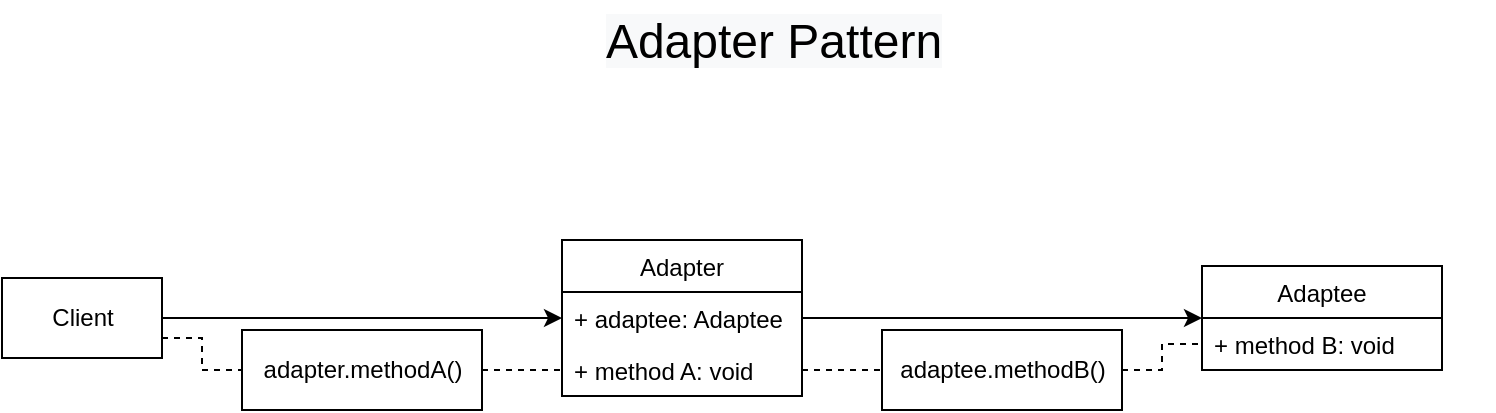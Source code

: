 <mxfile version="15.2.5" type="device"><diagram id="QzEavo6StVtK8z_jMaVd" name="第1頁"><mxGraphModel dx="1086" dy="806" grid="1" gridSize="10" guides="1" tooltips="1" connect="1" arrows="1" fold="1" page="1" pageScale="1" pageWidth="827" pageHeight="1169" math="0" shadow="0"><root><mxCell id="0"/><mxCell id="1" parent="0"/><mxCell id="r6YM3UfzofcWiN_XlKgI-2" value="&lt;span style=&quot;color: rgb(0, 0, 0); font-family: helvetica; font-size: 24px; font-style: normal; font-weight: 400; letter-spacing: normal; text-indent: 0px; text-transform: none; word-spacing: 0px; background-color: rgb(248, 249, 250); display: inline; float: none;&quot;&gt;Adapter Pattern&lt;/span&gt;" style="text;whiteSpace=wrap;html=1;align=center;fontSize=24;" vertex="1" parent="1"><mxGeometry x="80" y="120" width="720" height="30" as="geometry"/></mxCell><mxCell id="r6YM3UfzofcWiN_XlKgI-3" value="Adapter" style="swimlane;fontStyle=0;childLayout=stackLayout;horizontal=1;startSize=26;fillColor=none;horizontalStack=0;resizeParent=1;resizeParentMax=0;resizeLast=0;collapsible=1;marginBottom=0;fontSize=12;align=center;" vertex="1" parent="1"><mxGeometry x="334" y="240" width="120" height="78" as="geometry"/></mxCell><mxCell id="r6YM3UfzofcWiN_XlKgI-16" value="+ adaptee: Adaptee" style="text;strokeColor=none;fillColor=none;align=left;verticalAlign=top;spacingLeft=4;spacingRight=4;overflow=hidden;rotatable=0;points=[[0,0.5],[1,0.5]];portConstraint=eastwest;fontSize=12;" vertex="1" parent="r6YM3UfzofcWiN_XlKgI-3"><mxGeometry y="26" width="120" height="26" as="geometry"/></mxCell><mxCell id="r6YM3UfzofcWiN_XlKgI-6" value="+ method A: void" style="text;strokeColor=none;fillColor=none;align=left;verticalAlign=top;spacingLeft=4;spacingRight=4;overflow=hidden;rotatable=0;points=[[0,0.5],[1,0.5]];portConstraint=eastwest;" vertex="1" parent="r6YM3UfzofcWiN_XlKgI-3"><mxGeometry y="52" width="120" height="26" as="geometry"/></mxCell><mxCell id="r6YM3UfzofcWiN_XlKgI-19" style="edgeStyle=orthogonalEdgeStyle;rounded=0;orthogonalLoop=1;jettySize=auto;html=1;exitX=1;exitY=0.5;exitDx=0;exitDy=0;fontSize=12;" edge="1" parent="1" source="r6YM3UfzofcWiN_XlKgI-12" target="r6YM3UfzofcWiN_XlKgI-3"><mxGeometry relative="1" as="geometry"/></mxCell><mxCell id="r6YM3UfzofcWiN_XlKgI-22" style="edgeStyle=orthogonalEdgeStyle;rounded=0;orthogonalLoop=1;jettySize=auto;html=1;dashed=1;fontSize=12;endArrow=none;endFill=0;exitX=1;exitY=0.75;exitDx=0;exitDy=0;" edge="1" parent="1" source="r6YM3UfzofcWiN_XlKgI-12" target="r6YM3UfzofcWiN_XlKgI-18"><mxGeometry relative="1" as="geometry"/></mxCell><mxCell id="r6YM3UfzofcWiN_XlKgI-12" value="Client" style="html=1;fontSize=12;align=center;" vertex="1" parent="1"><mxGeometry x="54" y="259" width="80" height="40" as="geometry"/></mxCell><mxCell id="r6YM3UfzofcWiN_XlKgI-13" value="Adaptee" style="swimlane;fontStyle=0;childLayout=stackLayout;horizontal=1;startSize=26;fillColor=none;horizontalStack=0;resizeParent=1;resizeParentMax=0;resizeLast=0;collapsible=1;marginBottom=0;fontSize=12;align=center;" vertex="1" parent="1"><mxGeometry x="654" y="253" width="120" height="52" as="geometry"/></mxCell><mxCell id="r6YM3UfzofcWiN_XlKgI-14" value="+ method B: void" style="text;strokeColor=none;fillColor=none;align=left;verticalAlign=top;spacingLeft=4;spacingRight=4;overflow=hidden;rotatable=0;points=[[0,0.5],[1,0.5]];portConstraint=eastwest;" vertex="1" parent="r6YM3UfzofcWiN_XlKgI-13"><mxGeometry y="26" width="120" height="26" as="geometry"/></mxCell><mxCell id="r6YM3UfzofcWiN_XlKgI-21" style="edgeStyle=orthogonalEdgeStyle;rounded=0;orthogonalLoop=1;jettySize=auto;html=1;exitX=1;exitY=0.5;exitDx=0;exitDy=0;entryX=0;entryY=0.5;entryDx=0;entryDy=0;fontSize=12;dashed=1;endArrow=none;endFill=0;" edge="1" parent="1" source="r6YM3UfzofcWiN_XlKgI-15" target="r6YM3UfzofcWiN_XlKgI-14"><mxGeometry relative="1" as="geometry"/></mxCell><mxCell id="r6YM3UfzofcWiN_XlKgI-15" value="adaptee.methodB()" style="html=1;fontSize=12;align=center;" vertex="1" parent="1"><mxGeometry x="494" y="285" width="120" height="40" as="geometry"/></mxCell><mxCell id="r6YM3UfzofcWiN_XlKgI-17" style="edgeStyle=orthogonalEdgeStyle;rounded=0;orthogonalLoop=1;jettySize=auto;html=1;fontSize=12;" edge="1" parent="1" source="r6YM3UfzofcWiN_XlKgI-3" target="r6YM3UfzofcWiN_XlKgI-13"><mxGeometry relative="1" as="geometry"/></mxCell><mxCell id="r6YM3UfzofcWiN_XlKgI-23" style="edgeStyle=orthogonalEdgeStyle;rounded=0;orthogonalLoop=1;jettySize=auto;html=1;dashed=1;fontSize=12;endArrow=none;endFill=0;" edge="1" parent="1" source="r6YM3UfzofcWiN_XlKgI-18" target="r6YM3UfzofcWiN_XlKgI-6"><mxGeometry relative="1" as="geometry"/></mxCell><mxCell id="r6YM3UfzofcWiN_XlKgI-18" value="adapter.methodA()" style="html=1;fontSize=12;align=center;" vertex="1" parent="1"><mxGeometry x="174" y="285" width="120" height="40" as="geometry"/></mxCell><mxCell id="r6YM3UfzofcWiN_XlKgI-20" style="edgeStyle=orthogonalEdgeStyle;rounded=0;orthogonalLoop=1;jettySize=auto;html=1;exitX=1;exitY=0.5;exitDx=0;exitDy=0;entryX=0;entryY=0.5;entryDx=0;entryDy=0;fontSize=12;dashed=1;endArrow=none;endFill=0;" edge="1" parent="1" source="r6YM3UfzofcWiN_XlKgI-6" target="r6YM3UfzofcWiN_XlKgI-15"><mxGeometry relative="1" as="geometry"/></mxCell></root></mxGraphModel></diagram></mxfile>